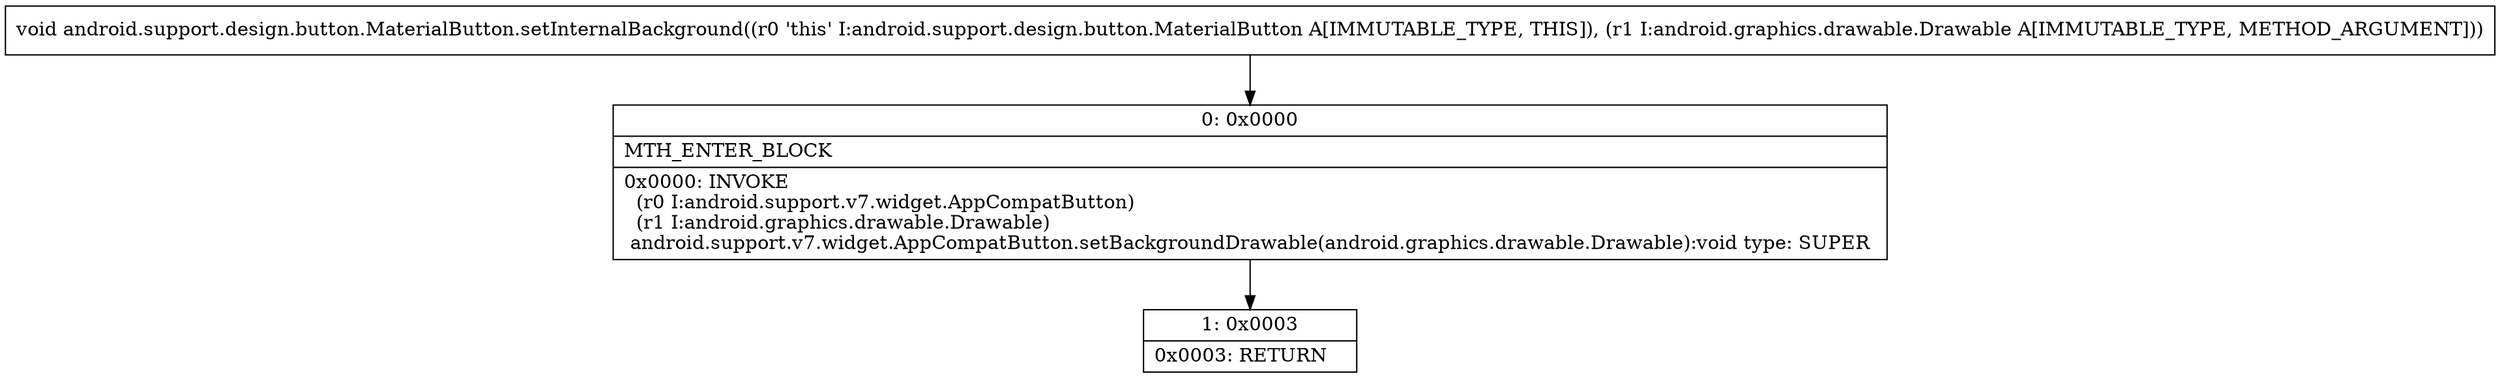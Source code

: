 digraph "CFG forandroid.support.design.button.MaterialButton.setInternalBackground(Landroid\/graphics\/drawable\/Drawable;)V" {
Node_0 [shape=record,label="{0\:\ 0x0000|MTH_ENTER_BLOCK\l|0x0000: INVOKE  \l  (r0 I:android.support.v7.widget.AppCompatButton)\l  (r1 I:android.graphics.drawable.Drawable)\l android.support.v7.widget.AppCompatButton.setBackgroundDrawable(android.graphics.drawable.Drawable):void type: SUPER \l}"];
Node_1 [shape=record,label="{1\:\ 0x0003|0x0003: RETURN   \l}"];
MethodNode[shape=record,label="{void android.support.design.button.MaterialButton.setInternalBackground((r0 'this' I:android.support.design.button.MaterialButton A[IMMUTABLE_TYPE, THIS]), (r1 I:android.graphics.drawable.Drawable A[IMMUTABLE_TYPE, METHOD_ARGUMENT])) }"];
MethodNode -> Node_0;
Node_0 -> Node_1;
}

